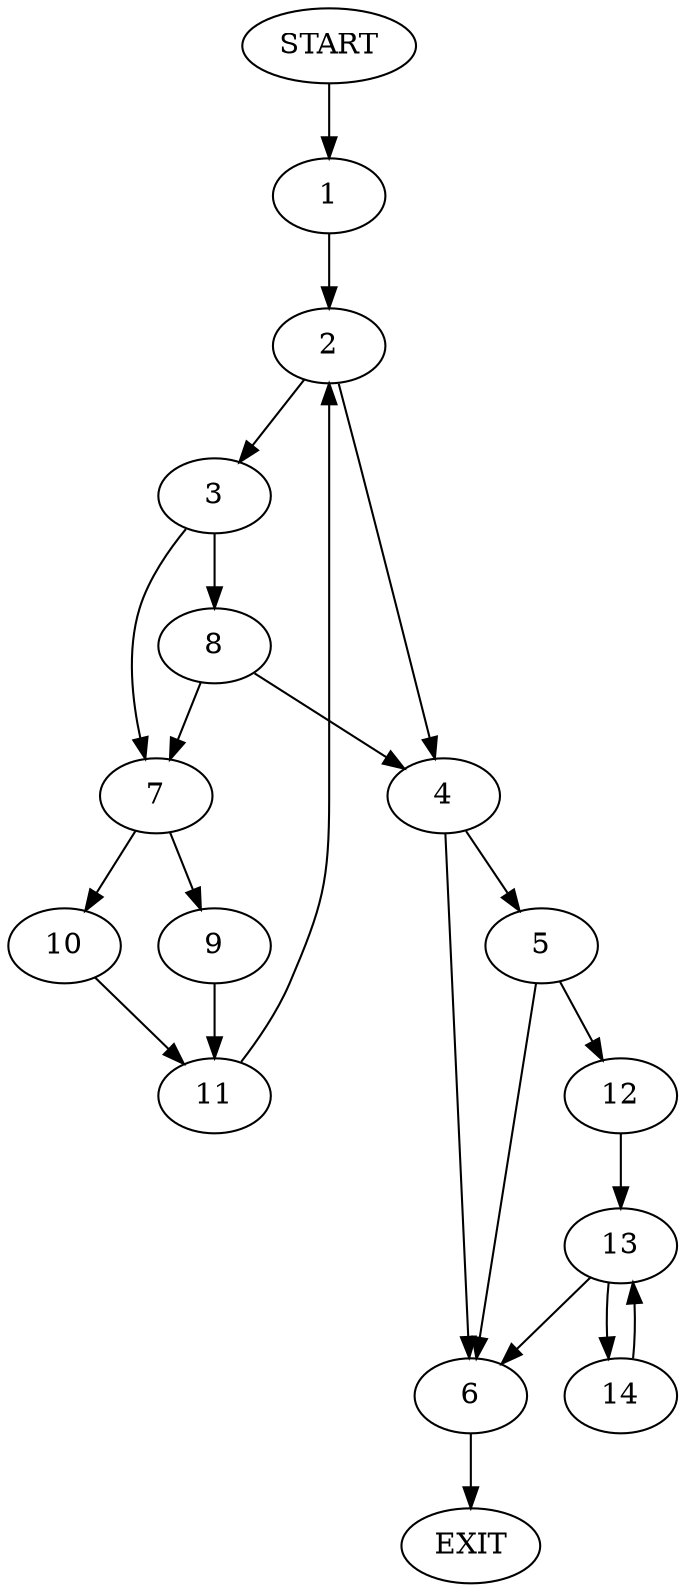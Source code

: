 digraph {
0 [label="START"]
15 [label="EXIT"]
0 -> 1
1 -> 2
2 -> 3
2 -> 4
4 -> 5
4 -> 6
3 -> 7
3 -> 8
7 -> 9
7 -> 10
8 -> 7
8 -> 4
9 -> 11
10 -> 11
11 -> 2
6 -> 15
5 -> 12
5 -> 6
12 -> 13
13 -> 14
13 -> 6
14 -> 13
}
